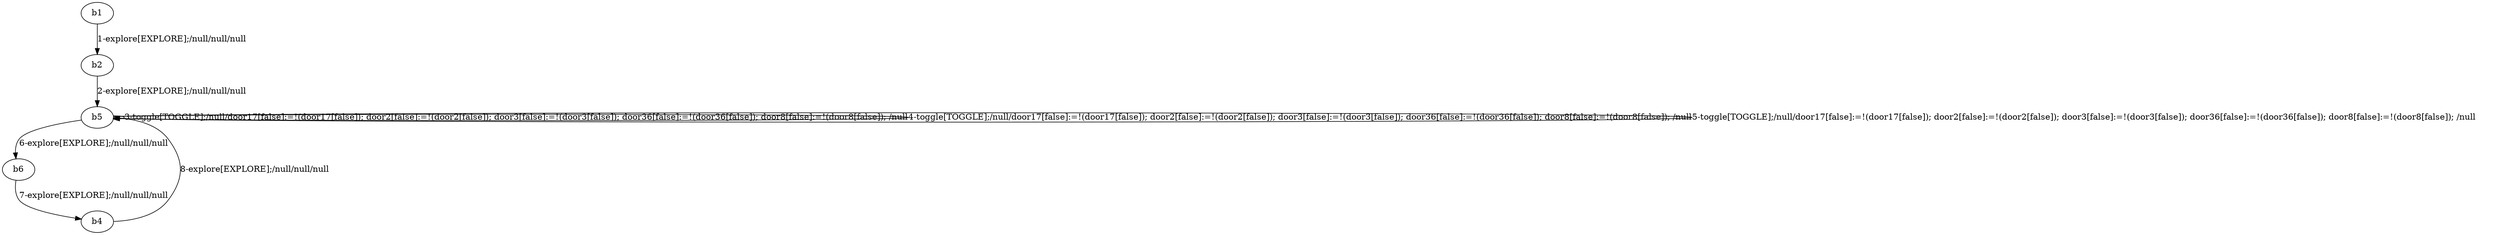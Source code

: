 # Total number of goals covered by this test: 1
# b5 --> b6

digraph g {
"b1" -> "b2" [label = "1-explore[EXPLORE];/null/null/null"];
"b2" -> "b5" [label = "2-explore[EXPLORE];/null/null/null"];
"b5" -> "b5" [label = "3-toggle[TOGGLE];/null/door17[false]:=!(door17[false]); door2[false]:=!(door2[false]); door3[false]:=!(door3[false]); door36[false]:=!(door36[false]); door8[false]:=!(door8[false]); /null"];
"b5" -> "b5" [label = "4-toggle[TOGGLE];/null/door17[false]:=!(door17[false]); door2[false]:=!(door2[false]); door3[false]:=!(door3[false]); door36[false]:=!(door36[false]); door8[false]:=!(door8[false]); /null"];
"b5" -> "b5" [label = "5-toggle[TOGGLE];/null/door17[false]:=!(door17[false]); door2[false]:=!(door2[false]); door3[false]:=!(door3[false]); door36[false]:=!(door36[false]); door8[false]:=!(door8[false]); /null"];
"b5" -> "b6" [label = "6-explore[EXPLORE];/null/null/null"];
"b6" -> "b4" [label = "7-explore[EXPLORE];/null/null/null"];
"b4" -> "b5" [label = "8-explore[EXPLORE];/null/null/null"];
}